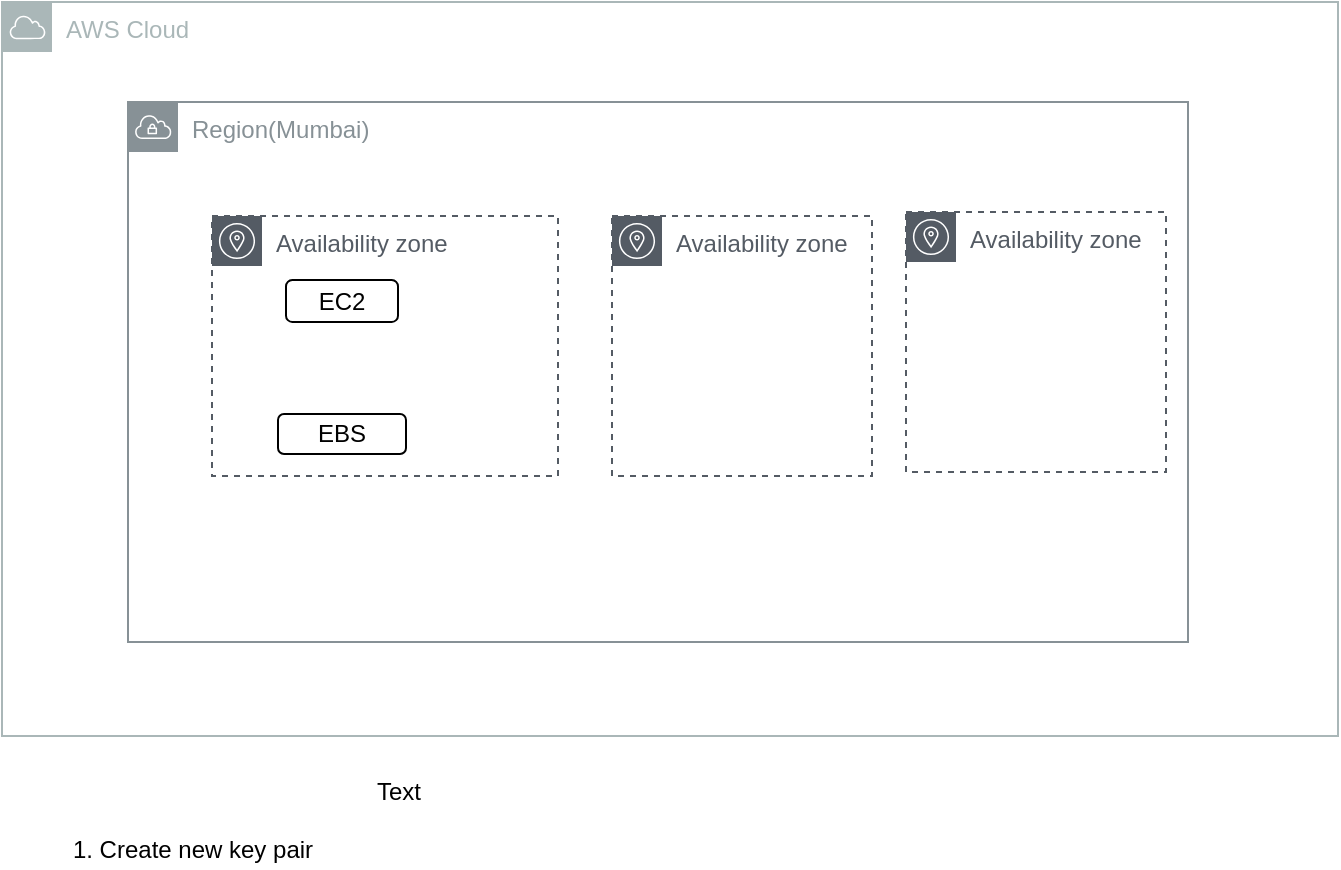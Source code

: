 <mxfile version="14.8.0" type="device"><diagram id="3HLsRiGx4_glDyeqaI7K" name="Page-1"><mxGraphModel dx="946" dy="589" grid="0" gridSize="10" guides="1" tooltips="1" connect="1" arrows="1" fold="1" page="0" pageScale="1" pageWidth="827" pageHeight="1169" math="0" shadow="0"><root><mxCell id="0"/><mxCell id="1" parent="0"/><mxCell id="AADvgQlXH7H_-NKC0qyx-9" value="AWS Cloud" style="outlineConnect=0;gradientColor=none;html=1;whiteSpace=wrap;fontSize=12;fontStyle=0;shape=mxgraph.aws4.group;grIcon=mxgraph.aws4.group_aws_cloud;strokeColor=#AAB7B8;fillColor=none;verticalAlign=top;align=left;spacingLeft=30;fontColor=#AAB7B8;dashed=0;" vertex="1" parent="1"><mxGeometry x="132" y="46" width="668" height="367" as="geometry"/></mxCell><mxCell id="AADvgQlXH7H_-NKC0qyx-10" value="Region(Mumbai)" style="outlineConnect=0;gradientColor=none;html=1;whiteSpace=wrap;fontSize=12;fontStyle=0;shape=mxgraph.aws4.group;grIcon=mxgraph.aws4.group_vpc;strokeColor=#879196;fillColor=none;verticalAlign=top;align=left;spacingLeft=30;fontColor=#879196;dashed=0;" vertex="1" parent="1"><mxGeometry x="195" y="96" width="530" height="270" as="geometry"/></mxCell><mxCell id="AADvgQlXH7H_-NKC0qyx-11" value="Availability zone" style="outlineConnect=0;gradientColor=none;html=1;whiteSpace=wrap;fontSize=12;fontStyle=0;shape=mxgraph.aws4.group;grIcon=mxgraph.aws4.group_availability_zone;strokeColor=#545B64;fillColor=none;verticalAlign=top;align=left;spacingLeft=30;fontColor=#545B64;dashed=1;" vertex="1" parent="1"><mxGeometry x="237" y="153" width="173" height="130" as="geometry"/></mxCell><mxCell id="AADvgQlXH7H_-NKC0qyx-12" value="Availability zone" style="outlineConnect=0;gradientColor=none;html=1;whiteSpace=wrap;fontSize=12;fontStyle=0;shape=mxgraph.aws4.group;grIcon=mxgraph.aws4.group_availability_zone;strokeColor=#545B64;fillColor=none;verticalAlign=top;align=left;spacingLeft=30;fontColor=#545B64;dashed=1;" vertex="1" parent="1"><mxGeometry x="437" y="153" width="130" height="130" as="geometry"/></mxCell><mxCell id="AADvgQlXH7H_-NKC0qyx-13" value="Availability zone" style="outlineConnect=0;gradientColor=none;html=1;whiteSpace=wrap;fontSize=12;fontStyle=0;shape=mxgraph.aws4.group;grIcon=mxgraph.aws4.group_availability_zone;strokeColor=#545B64;fillColor=none;verticalAlign=top;align=left;spacingLeft=30;fontColor=#545B64;dashed=1;" vertex="1" parent="1"><mxGeometry x="584" y="151" width="130" height="130" as="geometry"/></mxCell><mxCell id="AADvgQlXH7H_-NKC0qyx-14" value="EC2" style="rounded=1;whiteSpace=wrap;html=1;" vertex="1" parent="1"><mxGeometry x="274" y="185" width="56" height="21" as="geometry"/></mxCell><mxCell id="AADvgQlXH7H_-NKC0qyx-15" value="EBS" style="rounded=1;whiteSpace=wrap;html=1;" vertex="1" parent="1"><mxGeometry x="270" y="252" width="64" height="20" as="geometry"/></mxCell><mxCell id="AADvgQlXH7H_-NKC0qyx-20" value="1. Create new key pair" style="text;html=1;align=center;verticalAlign=middle;resizable=0;points=[];autosize=1;strokeColor=none;" vertex="1" parent="1"><mxGeometry x="162" y="461" width="130" height="18" as="geometry"/></mxCell><mxCell id="AADvgQlXH7H_-NKC0qyx-21" value="Text" style="text;html=1;align=center;verticalAlign=middle;resizable=0;points=[];autosize=1;strokeColor=none;" vertex="1" parent="1"><mxGeometry x="310" y="431" width="40" height="20" as="geometry"/></mxCell></root></mxGraphModel></diagram></mxfile>